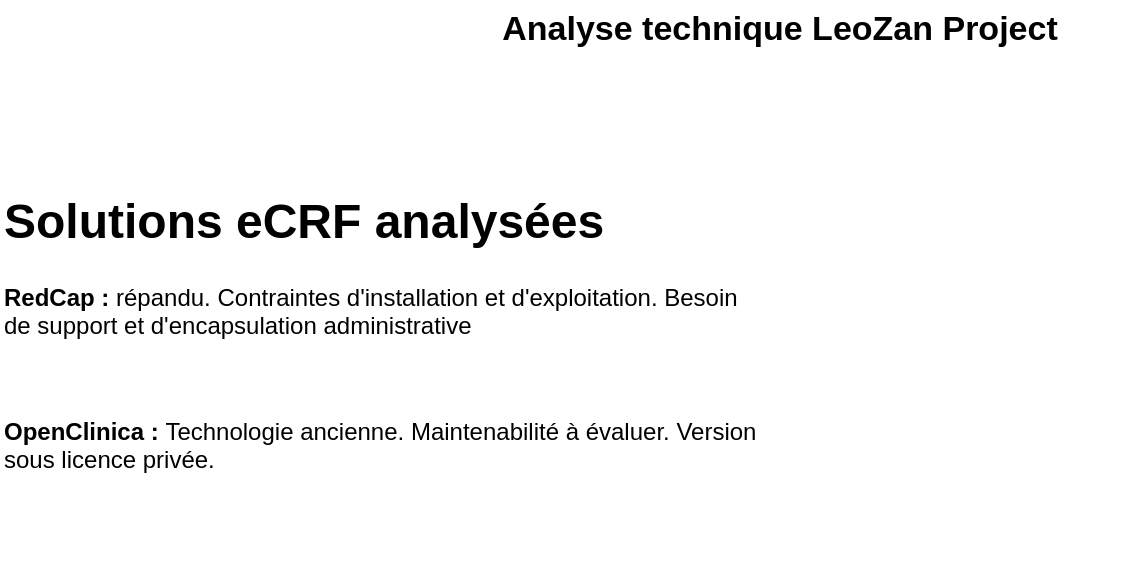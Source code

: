 <mxfile version="27.0.9" pages="4">
  <diagram name="Analyse" id="Am9qpI-oXll2Q0xjM_AP">
    <mxGraphModel dx="1108" dy="722" grid="1" gridSize="10" guides="1" tooltips="1" connect="1" arrows="1" fold="1" page="1" pageScale="1" pageWidth="1169" pageHeight="827" math="0" shadow="0">
      <root>
        <mxCell id="0" />
        <mxCell id="1" parent="0" />
        <mxCell id="zZ_Kt5lL75JRNZ_FaKLi-1" value="Analyse technique LeoZan Project" style="text;html=1;align=center;verticalAlign=middle;whiteSpace=wrap;rounded=0;fontStyle=1;fontSize=17;" vertex="1" parent="1">
          <mxGeometry x="260" y="30" width="340" height="30" as="geometry" />
        </mxCell>
        <mxCell id="ICg226S9aOwBq3nq47B0-1" value="&lt;h1 style=&quot;margin-top: 0px;&quot;&gt;Solutions eCRF analysées&lt;/h1&gt;&lt;p&gt;&lt;b&gt;RedCap : &lt;/b&gt;répandu. Contraintes d&#39;installation et d&#39;exploitation. Besoin de support et d&#39;encapsulation administrative&lt;/p&gt;&lt;p&gt;&lt;br&gt;&lt;/p&gt;&lt;p&gt;&lt;b&gt;OpenClinica : &lt;/b&gt;Technologie ancienne. Maintenabilité à évaluer. Version sous licence privée.&lt;/p&gt;" style="text;html=1;whiteSpace=wrap;overflow=hidden;rounded=0;" vertex="1" parent="1">
          <mxGeometry x="40" y="120" width="380" height="190" as="geometry" />
        </mxCell>
      </root>
    </mxGraphModel>
  </diagram>
  <diagram id="ZmvPp64BpvnXe0AQnj4W" name="Architecture technique">
    <mxGraphModel dx="1108" dy="722" grid="1" gridSize="10" guides="1" tooltips="1" connect="1" arrows="1" fold="1" page="1" pageScale="1" pageWidth="1169" pageHeight="827" math="0" shadow="0">
      <root>
        <mxCell id="0" />
        <mxCell id="1" parent="0" />
        <mxCell id="HiYMy-C9IRaBCVT_9r5U-2" value="Ubuntu Server" style="rounded=1;whiteSpace=wrap;html=1;verticalAlign=top;fontSize=14;fontStyle=1" vertex="1" parent="1">
          <mxGeometry x="100" y="120" width="740" height="240" as="geometry" />
        </mxCell>
        <mxCell id="4q8tbF9PHJA7iAzdVTUW-8" value="Tomcat Server" style="rounded=1;whiteSpace=wrap;html=1;verticalAlign=top;fontSize=14;fontStyle=1;fillColor=#fff2cc;strokeColor=#d6b656;" vertex="1" parent="1">
          <mxGeometry x="120" y="150" width="430" height="190" as="geometry" />
        </mxCell>
        <mxCell id="9ZYzbSqjlg4ECAPjDiOu-1" value="Architecture technique LeoZan Project" style="text;html=1;align=center;verticalAlign=middle;whiteSpace=wrap;rounded=0;fontStyle=1;fontSize=17;" vertex="1" parent="1">
          <mxGeometry x="260" y="30" width="340" height="30" as="geometry" />
        </mxCell>
        <mxCell id="4q8tbF9PHJA7iAzdVTUW-3" style="edgeStyle=orthogonalEdgeStyle;rounded=0;orthogonalLoop=1;jettySize=auto;html=1;" edge="1" parent="1" source="4q8tbF9PHJA7iAzdVTUW-1" target="4q8tbF9PHJA7iAzdVTUW-2">
          <mxGeometry relative="1" as="geometry" />
        </mxCell>
        <mxCell id="4q8tbF9PHJA7iAzdVTUW-4" value="REST/JSON" style="edgeLabel;html=1;align=center;verticalAlign=middle;resizable=0;points=[];" vertex="1" connectable="0" parent="4q8tbF9PHJA7iAzdVTUW-3">
          <mxGeometry x="-0.317" y="1" relative="1" as="geometry">
            <mxPoint as="offset" />
          </mxGeometry>
        </mxCell>
        <mxCell id="4q8tbF9PHJA7iAzdVTUW-1" value="Front-End&lt;div&gt;[React JS]&lt;/div&gt;" style="rounded=1;whiteSpace=wrap;html=1;fillColor=#dae8fc;strokeColor=#6c8ebf;fontStyle=1;fontSize=15;" vertex="1" parent="1">
          <mxGeometry x="130" y="220" width="120" height="60" as="geometry" />
        </mxCell>
        <mxCell id="4q8tbF9PHJA7iAzdVTUW-2" value="Back-End&lt;br&gt;[Spring Boot]" style="rounded=1;whiteSpace=wrap;html=1;fillColor=#e1d5e7;strokeColor=#9673a6;verticalAlign=top;fontStyle=1;fontSize=15;opacity=60;" vertex="1" parent="1">
          <mxGeometry x="360" y="220" width="180" height="60" as="geometry" />
        </mxCell>
        <mxCell id="4q8tbF9PHJA7iAzdVTUW-5" value="DB PostgreSQL" style="shape=cylinder3;whiteSpace=wrap;html=1;boundedLbl=1;backgroundOutline=1;size=15;fillColor=#f8cecc;strokeColor=#b85450;fontStyle=1;fontSize=15;" vertex="1" parent="1">
          <mxGeometry x="630" y="210" width="140" height="80" as="geometry" />
        </mxCell>
        <mxCell id="4q8tbF9PHJA7iAzdVTUW-6" style="edgeStyle=orthogonalEdgeStyle;rounded=0;orthogonalLoop=1;jettySize=auto;html=1;entryX=0;entryY=0.5;entryDx=0;entryDy=0;entryPerimeter=0;" edge="1" parent="1" source="4q8tbF9PHJA7iAzdVTUW-2" target="4q8tbF9PHJA7iAzdVTUW-5">
          <mxGeometry relative="1" as="geometry" />
        </mxCell>
        <mxCell id="4q8tbF9PHJA7iAzdVTUW-7" value="SQL" style="edgeLabel;html=1;align=center;verticalAlign=middle;resizable=0;points=[];" vertex="1" connectable="0" parent="4q8tbF9PHJA7iAzdVTUW-6">
          <mxGeometry x="-0.233" y="-1" relative="1" as="geometry">
            <mxPoint as="offset" />
          </mxGeometry>
        </mxCell>
        <mxCell id="HiYMy-C9IRaBCVT_9r5U-3" value="&lt;h1 style=&quot;margin-top: 0px;&quot;&gt;Technologies&lt;/h1&gt;&lt;p&gt;Front-End : ReactJS . Framework JS le plus répandu, robuste et évolutif&lt;br&gt;Back-End : Java + SpringBoot. Framework standard de l&#39;écosystème Java. Robuste et pérenne.&lt;/p&gt;&lt;p&gt;Base de données : PostgreSQL, open source et pérenne.&lt;/p&gt;" style="text;html=1;whiteSpace=wrap;overflow=hidden;rounded=0;fontSize=15;" vertex="1" parent="1">
          <mxGeometry x="170" y="440" width="880" height="300" as="geometry" />
        </mxCell>
      </root>
    </mxGraphModel>
  </diagram>
  <diagram id="8xGH_tHqdR177DT1t5sk" name="Modèle de données">
    <mxGraphModel dx="966" dy="748" grid="1" gridSize="10" guides="1" tooltips="1" connect="1" arrows="1" fold="1" page="1" pageScale="1" pageWidth="1169" pageHeight="827" math="0" shadow="0">
      <root>
        <mxCell id="0" />
        <mxCell id="1" parent="0" />
        <mxCell id="PCpBJ8rn8Khq6dN7b7X3-1" value="Modèle de données LeoZan Project" style="text;html=1;align=center;verticalAlign=middle;whiteSpace=wrap;rounded=0;fontStyle=1;fontSize=17;" parent="1" vertex="1">
          <mxGeometry x="260" y="30" width="340" height="30" as="geometry" />
        </mxCell>
        <mxCell id="PCpBJ8rn8Khq6dN7b7X3-24" style="edgeStyle=orthogonalEdgeStyle;rounded=0;orthogonalLoop=1;jettySize=auto;html=1;entryX=0;entryY=0.5;entryDx=0;entryDy=0;" parent="1" source="PCpBJ8rn8Khq6dN7b7X3-2" target="PCpBJ8rn8Khq6dN7b7X3-25" edge="1">
          <mxGeometry relative="1" as="geometry">
            <mxPoint x="580" y="370" as="targetPoint" />
          </mxGeometry>
        </mxCell>
        <mxCell id="PCpBJ8rn8Khq6dN7b7X3-2" value="Patient" style="swimlane;html=1;fontStyle=1;align=center;verticalAlign=top;childLayout=stackLayout;horizontal=1;startSize=26;horizontalStack=0;resizeParent=1;resizeLast=0;collapsible=1;marginBottom=0;swimlaneFillColor=#ffffff;rounded=1;shadow=0;comic=0;labelBackgroundColor=none;strokeWidth=1;fillColor=#dae8fc;fontFamily=Verdana;fontSize=12;strokeColor=#6c8ebf;" parent="1" vertex="1">
          <mxGeometry x="360" y="420" width="160" height="234" as="geometry" />
        </mxCell>
        <mxCell id="PCpBJ8rn8Khq6dN7b7X3-3" value="+ mrn:&amp;nbsp;" style="text;html=1;strokeColor=none;fillColor=none;align=left;verticalAlign=top;spacingLeft=4;spacingRight=4;whiteSpace=wrap;overflow=hidden;rotatable=0;points=[[0,0.5],[1,0.5]];portConstraint=eastwest;" parent="PCpBJ8rn8Khq6dN7b7X3-2" vertex="1">
          <mxGeometry y="26" width="160" height="26" as="geometry" />
        </mxCell>
        <mxCell id="PCpBJ8rn8Khq6dN7b7X3-4" value="+ name: varchar(200)" style="text;html=1;strokeColor=none;fillColor=none;align=left;verticalAlign=top;spacingLeft=4;spacingRight=4;whiteSpace=wrap;overflow=hidden;rotatable=0;points=[[0,0.5],[1,0.5]];portConstraint=eastwest;" parent="PCpBJ8rn8Khq6dN7b7X3-2" vertex="1">
          <mxGeometry y="52" width="160" height="26" as="geometry" />
        </mxCell>
        <mxCell id="PCpBJ8rn8Khq6dN7b7X3-5" value="+ first_name: varchar(200)" style="text;html=1;strokeColor=none;fillColor=none;align=left;verticalAlign=top;spacingLeft=4;spacingRight=4;whiteSpace=wrap;overflow=hidden;rotatable=0;points=[[0,0.5],[1,0.5]];portConstraint=eastwest;" parent="PCpBJ8rn8Khq6dN7b7X3-2" vertex="1">
          <mxGeometry y="78" width="160" height="26" as="geometry" />
        </mxCell>
        <mxCell id="PCpBJ8rn8Khq6dN7b7X3-6" value="+ birthdate : date" style="text;html=1;strokeColor=none;fillColor=none;align=left;verticalAlign=top;spacingLeft=4;spacingRight=4;whiteSpace=wrap;overflow=hidden;rotatable=0;points=[[0,0.5],[1,0.5]];portConstraint=eastwest;" parent="PCpBJ8rn8Khq6dN7b7X3-2" vertex="1">
          <mxGeometry y="104" width="160" height="26" as="geometry" />
        </mxCell>
        <mxCell id="PCpBJ8rn8Khq6dN7b7X3-7" value="+ creation_date: date" style="text;html=1;strokeColor=none;fillColor=none;align=left;verticalAlign=top;spacingLeft=4;spacingRight=4;whiteSpace=wrap;overflow=hidden;rotatable=0;points=[[0,0.5],[1,0.5]];portConstraint=eastwest;" parent="PCpBJ8rn8Khq6dN7b7X3-2" vertex="1">
          <mxGeometry y="130" width="160" height="26" as="geometry" />
        </mxCell>
        <mxCell id="PCpBJ8rn8Khq6dN7b7X3-8" value="+ ssn: varchar&amp;nbsp;" style="text;html=1;strokeColor=none;fillColor=none;align=left;verticalAlign=top;spacingLeft=4;spacingRight=4;whiteSpace=wrap;overflow=hidden;rotatable=0;points=[[0,0.5],[1,0.5]];portConstraint=eastwest;" parent="PCpBJ8rn8Khq6dN7b7X3-2" vertex="1">
          <mxGeometry y="156" width="160" height="26" as="geometry" />
        </mxCell>
        <mxCell id="PCpBJ8rn8Khq6dN7b7X3-9" value="+ uuid: varchar" style="text;html=1;strokeColor=none;fillColor=none;align=left;verticalAlign=top;spacingLeft=4;spacingRight=4;whiteSpace=wrap;overflow=hidden;rotatable=0;points=[[0,0.5],[1,0.5]];portConstraint=eastwest;" parent="PCpBJ8rn8Khq6dN7b7X3-2" vertex="1">
          <mxGeometry y="182" width="160" height="26" as="geometry" />
        </mxCell>
        <mxCell id="PCpBJ8rn8Khq6dN7b7X3-22" style="edgeStyle=orthogonalEdgeStyle;rounded=0;orthogonalLoop=1;jettySize=auto;html=1;entryX=0;entryY=0.5;entryDx=0;entryDy=0;" parent="1" source="PCpBJ8rn8Khq6dN7b7X3-10" target="PCpBJ8rn8Khq6dN7b7X3-18" edge="1">
          <mxGeometry relative="1" as="geometry" />
        </mxCell>
        <mxCell id="PCpBJ8rn8Khq6dN7b7X3-23" value="0-n" style="edgeLabel;html=1;align=center;verticalAlign=middle;resizable=0;points=[];" parent="PCpBJ8rn8Khq6dN7b7X3-22" vertex="1" connectable="0">
          <mxGeometry x="-0.708" y="2" relative="1" as="geometry">
            <mxPoint as="offset" />
          </mxGeometry>
        </mxCell>
        <mxCell id="PCpBJ8rn8Khq6dN7b7X3-10" value="Project" style="swimlane;html=1;fontStyle=1;align=center;verticalAlign=top;childLayout=stackLayout;horizontal=1;startSize=26;horizontalStack=0;resizeParent=1;resizeLast=0;collapsible=1;marginBottom=0;swimlaneFillColor=#ffffff;rounded=1;shadow=0;comic=0;labelBackgroundColor=none;strokeWidth=1;fillColor=#e1d5e7;fontFamily=Verdana;fontSize=12;strokeColor=#9673a6;" parent="1" vertex="1">
          <mxGeometry x="370" y="120" width="160" height="234" as="geometry" />
        </mxCell>
        <mxCell id="PCpBJ8rn8Khq6dN7b7X3-12" value="+ name: varchar(200)" style="text;html=1;strokeColor=none;fillColor=none;align=left;verticalAlign=top;spacingLeft=4;spacingRight=4;whiteSpace=wrap;overflow=hidden;rotatable=0;points=[[0,0.5],[1,0.5]];portConstraint=eastwest;" parent="PCpBJ8rn8Khq6dN7b7X3-10" vertex="1">
          <mxGeometry y="26" width="160" height="26" as="geometry" />
        </mxCell>
        <mxCell id="PCpBJ8rn8Khq6dN7b7X3-13" value="+ description: text" style="text;html=1;strokeColor=none;fillColor=none;align=left;verticalAlign=top;spacingLeft=4;spacingRight=4;whiteSpace=wrap;overflow=hidden;rotatable=0;points=[[0,0.5],[1,0.5]];portConstraint=eastwest;" parent="PCpBJ8rn8Khq6dN7b7X3-10" vertex="1">
          <mxGeometry y="52" width="160" height="26" as="geometry" />
        </mxCell>
        <mxCell id="PCpBJ8rn8Khq6dN7b7X3-15" value="+ creation_date: date" style="text;html=1;strokeColor=none;fillColor=none;align=left;verticalAlign=top;spacingLeft=4;spacingRight=4;whiteSpace=wrap;overflow=hidden;rotatable=0;points=[[0,0.5],[1,0.5]];portConstraint=eastwest;" parent="PCpBJ8rn8Khq6dN7b7X3-10" vertex="1">
          <mxGeometry y="78" width="160" height="26" as="geometry" />
        </mxCell>
        <mxCell id="PCpBJ8rn8Khq6dN7b7X3-33" style="edgeStyle=orthogonalEdgeStyle;rounded=0;orthogonalLoop=1;jettySize=auto;html=1;entryX=0;entryY=0.5;entryDx=0;entryDy=0;" parent="1" source="PCpBJ8rn8Khq6dN7b7X3-18" target="PCpBJ8rn8Khq6dN7b7X3-29" edge="1">
          <mxGeometry relative="1" as="geometry" />
        </mxCell>
        <mxCell id="PCpBJ8rn8Khq6dN7b7X3-34" value="0-n" style="edgeLabel;html=1;align=center;verticalAlign=middle;resizable=0;points=[];" parent="PCpBJ8rn8Khq6dN7b7X3-33" vertex="1" connectable="0">
          <mxGeometry x="-0.52" relative="1" as="geometry">
            <mxPoint as="offset" />
          </mxGeometry>
        </mxCell>
        <mxCell id="PCpBJ8rn8Khq6dN7b7X3-43" style="edgeStyle=orthogonalEdgeStyle;rounded=0;orthogonalLoop=1;jettySize=auto;html=1;entryX=0.5;entryY=0;entryDx=0;entryDy=0;" parent="1" source="PCpBJ8rn8Khq6dN7b7X3-18" target="PCpBJ8rn8Khq6dN7b7X3-25" edge="1">
          <mxGeometry relative="1" as="geometry" />
        </mxCell>
        <mxCell id="PCpBJ8rn8Khq6dN7b7X3-44" value="0-n" style="edgeLabel;html=1;align=center;verticalAlign=middle;resizable=0;points=[];" parent="PCpBJ8rn8Khq6dN7b7X3-43" vertex="1" connectable="0">
          <mxGeometry x="-0.455" y="2" relative="1" as="geometry">
            <mxPoint as="offset" />
          </mxGeometry>
        </mxCell>
        <mxCell id="PCpBJ8rn8Khq6dN7b7X3-18" value="Survey" style="swimlane;html=1;fontStyle=1;align=center;verticalAlign=top;childLayout=stackLayout;horizontal=1;startSize=26;horizontalStack=0;resizeParent=1;resizeLast=0;collapsible=1;marginBottom=0;swimlaneFillColor=#ffffff;rounded=1;shadow=0;comic=0;labelBackgroundColor=none;strokeWidth=1;fillColor=#ffe6cc;fontFamily=Verdana;fontSize=12;strokeColor=#d79b00;" parent="1" vertex="1">
          <mxGeometry x="660" y="120" width="160" height="234" as="geometry" />
        </mxCell>
        <mxCell id="PCpBJ8rn8Khq6dN7b7X3-19" value="+ name: varchar(200)" style="text;html=1;strokeColor=none;fillColor=none;align=left;verticalAlign=top;spacingLeft=4;spacingRight=4;whiteSpace=wrap;overflow=hidden;rotatable=0;points=[[0,0.5],[1,0.5]];portConstraint=eastwest;" parent="PCpBJ8rn8Khq6dN7b7X3-18" vertex="1">
          <mxGeometry y="26" width="160" height="26" as="geometry" />
        </mxCell>
        <mxCell id="PCpBJ8rn8Khq6dN7b7X3-20" value="+ description: text" style="text;html=1;strokeColor=none;fillColor=none;align=left;verticalAlign=top;spacingLeft=4;spacingRight=4;whiteSpace=wrap;overflow=hidden;rotatable=0;points=[[0,0.5],[1,0.5]];portConstraint=eastwest;" parent="PCpBJ8rn8Khq6dN7b7X3-18" vertex="1">
          <mxGeometry y="52" width="160" height="26" as="geometry" />
        </mxCell>
        <mxCell id="PCpBJ8rn8Khq6dN7b7X3-21" value="+ creation_date: date" style="text;html=1;strokeColor=none;fillColor=none;align=left;verticalAlign=top;spacingLeft=4;spacingRight=4;whiteSpace=wrap;overflow=hidden;rotatable=0;points=[[0,0.5],[1,0.5]];portConstraint=eastwest;" parent="PCpBJ8rn8Khq6dN7b7X3-18" vertex="1">
          <mxGeometry y="78" width="160" height="26" as="geometry" />
        </mxCell>
        <mxCell id="PCpBJ8rn8Khq6dN7b7X3-54" value="+ project_id : int" style="text;html=1;strokeColor=none;fillColor=none;align=left;verticalAlign=top;spacingLeft=4;spacingRight=4;whiteSpace=wrap;overflow=hidden;rotatable=0;points=[[0,0.5],[1,0.5]];portConstraint=eastwest;" parent="PCpBJ8rn8Khq6dN7b7X3-18" vertex="1">
          <mxGeometry y="104" width="160" height="26" as="geometry" />
        </mxCell>
        <mxCell id="PCpBJ8rn8Khq6dN7b7X3-59" style="edgeStyle=orthogonalEdgeStyle;rounded=0;orthogonalLoop=1;jettySize=auto;html=1;entryX=0;entryY=0.5;entryDx=0;entryDy=0;" parent="1" source="PCpBJ8rn8Khq6dN7b7X3-25" target="PCpBJ8rn8Khq6dN7b7X3-55" edge="1">
          <mxGeometry relative="1" as="geometry" />
        </mxCell>
        <mxCell id="PCpBJ8rn8Khq6dN7b7X3-60" value="0-n" style="edgeLabel;html=1;align=center;verticalAlign=middle;resizable=0;points=[];" parent="PCpBJ8rn8Khq6dN7b7X3-59" vertex="1" connectable="0">
          <mxGeometry x="-0.42" y="-2" relative="1" as="geometry">
            <mxPoint as="offset" />
          </mxGeometry>
        </mxCell>
        <mxCell id="PCpBJ8rn8Khq6dN7b7X3-25" value="SurveyAnswer" style="swimlane;html=1;fontStyle=1;align=center;verticalAlign=top;childLayout=stackLayout;horizontal=1;startSize=26;horizontalStack=0;resizeParent=1;resizeLast=0;collapsible=1;marginBottom=0;swimlaneFillColor=#ffffff;rounded=1;shadow=0;comic=0;labelBackgroundColor=none;strokeWidth=1;fillColor=#ffe6cc;fontFamily=Verdana;fontSize=12;strokeColor=#d79b00;" parent="1" vertex="1">
          <mxGeometry x="660" y="420" width="160" height="234" as="geometry" />
        </mxCell>
        <mxCell id="PCpBJ8rn8Khq6dN7b7X3-26" value="+ name: varchar(200)" style="text;html=1;strokeColor=none;fillColor=none;align=left;verticalAlign=top;spacingLeft=4;spacingRight=4;whiteSpace=wrap;overflow=hidden;rotatable=0;points=[[0,0.5],[1,0.5]];portConstraint=eastwest;" parent="PCpBJ8rn8Khq6dN7b7X3-25" vertex="1">
          <mxGeometry y="26" width="160" height="26" as="geometry" />
        </mxCell>
        <mxCell id="PCpBJ8rn8Khq6dN7b7X3-27" value="+ description: text" style="text;html=1;strokeColor=none;fillColor=none;align=left;verticalAlign=top;spacingLeft=4;spacingRight=4;whiteSpace=wrap;overflow=hidden;rotatable=0;points=[[0,0.5],[1,0.5]];portConstraint=eastwest;" parent="PCpBJ8rn8Khq6dN7b7X3-25" vertex="1">
          <mxGeometry y="52" width="160" height="26" as="geometry" />
        </mxCell>
        <mxCell id="PCpBJ8rn8Khq6dN7b7X3-28" value="+ creation_date: date" style="text;html=1;strokeColor=none;fillColor=none;align=left;verticalAlign=top;spacingLeft=4;spacingRight=4;whiteSpace=wrap;overflow=hidden;rotatable=0;points=[[0,0.5],[1,0.5]];portConstraint=eastwest;" parent="PCpBJ8rn8Khq6dN7b7X3-25" vertex="1">
          <mxGeometry y="78" width="160" height="26" as="geometry" />
        </mxCell>
        <mxCell id="PCpBJ8rn8Khq6dN7b7X3-29" value="SurveyObject" style="swimlane;html=1;fontStyle=1;align=center;verticalAlign=top;childLayout=stackLayout;horizontal=1;startSize=26;horizontalStack=0;resizeParent=1;resizeLast=0;collapsible=1;marginBottom=0;swimlaneFillColor=#ffffff;rounded=1;shadow=0;comic=0;labelBackgroundColor=none;strokeWidth=1;fillColor=#ffe6cc;fontFamily=Verdana;fontSize=12;strokeColor=#d79b00;" parent="1" vertex="1">
          <mxGeometry x="920" y="120" width="160" height="234" as="geometry" />
        </mxCell>
        <mxCell id="PCpBJ8rn8Khq6dN7b7X3-30" value="+ name: varchar(200)" style="text;html=1;strokeColor=none;fillColor=none;align=left;verticalAlign=top;spacingLeft=4;spacingRight=4;whiteSpace=wrap;overflow=hidden;rotatable=0;points=[[0,0.5],[1,0.5]];portConstraint=eastwest;" parent="PCpBJ8rn8Khq6dN7b7X3-29" vertex="1">
          <mxGeometry y="26" width="160" height="26" as="geometry" />
        </mxCell>
        <mxCell id="PCpBJ8rn8Khq6dN7b7X3-31" value="+ description: text" style="text;html=1;strokeColor=none;fillColor=none;align=left;verticalAlign=top;spacingLeft=4;spacingRight=4;whiteSpace=wrap;overflow=hidden;rotatable=0;points=[[0,0.5],[1,0.5]];portConstraint=eastwest;" parent="PCpBJ8rn8Khq6dN7b7X3-29" vertex="1">
          <mxGeometry y="52" width="160" height="26" as="geometry" />
        </mxCell>
        <mxCell id="PCpBJ8rn8Khq6dN7b7X3-32" value="+ creation_date: date" style="text;html=1;strokeColor=none;fillColor=none;align=left;verticalAlign=top;spacingLeft=4;spacingRight=4;whiteSpace=wrap;overflow=hidden;rotatable=0;points=[[0,0.5],[1,0.5]];portConstraint=eastwest;" parent="PCpBJ8rn8Khq6dN7b7X3-29" vertex="1">
          <mxGeometry y="78" width="160" height="26" as="geometry" />
        </mxCell>
        <mxCell id="PCpBJ8rn8Khq6dN7b7X3-53" value="+ survey_id: int" style="text;html=1;strokeColor=none;fillColor=none;align=left;verticalAlign=top;spacingLeft=4;spacingRight=4;whiteSpace=wrap;overflow=hidden;rotatable=0;points=[[0,0.5],[1,0.5]];portConstraint=eastwest;" parent="PCpBJ8rn8Khq6dN7b7X3-29" vertex="1">
          <mxGeometry y="104" width="160" height="26" as="geometry" />
        </mxCell>
        <mxCell id="PCpBJ8rn8Khq6dN7b7X3-35" value="User" style="swimlane;html=1;fontStyle=1;align=center;verticalAlign=top;childLayout=stackLayout;horizontal=1;startSize=26;horizontalStack=0;resizeParent=1;resizeLast=0;collapsible=1;marginBottom=0;swimlaneFillColor=#ffffff;rounded=1;shadow=0;comic=0;labelBackgroundColor=none;strokeWidth=1;fillColor=#f5f5f5;fontFamily=Verdana;fontSize=12;fontColor=#333333;strokeColor=#666666;" parent="1" vertex="1">
          <mxGeometry x="160" y="120" width="160" height="234" as="geometry" />
        </mxCell>
        <mxCell id="PCpBJ8rn8Khq6dN7b7X3-36" value="+ username: varchar(20)&amp;nbsp;" style="text;html=1;strokeColor=none;fillColor=none;align=left;verticalAlign=top;spacingLeft=4;spacingRight=4;whiteSpace=wrap;overflow=hidden;rotatable=0;points=[[0,0.5],[1,0.5]];portConstraint=eastwest;" parent="PCpBJ8rn8Khq6dN7b7X3-35" vertex="1">
          <mxGeometry y="26" width="160" height="26" as="geometry" />
        </mxCell>
        <mxCell id="PCpBJ8rn8Khq6dN7b7X3-37" value="+ name: varchar(200)" style="text;html=1;strokeColor=none;fillColor=none;align=left;verticalAlign=top;spacingLeft=4;spacingRight=4;whiteSpace=wrap;overflow=hidden;rotatable=0;points=[[0,0.5],[1,0.5]];portConstraint=eastwest;" parent="PCpBJ8rn8Khq6dN7b7X3-35" vertex="1">
          <mxGeometry y="52" width="160" height="26" as="geometry" />
        </mxCell>
        <mxCell id="PCpBJ8rn8Khq6dN7b7X3-38" value="+ first_name: varchar(200)" style="text;html=1;strokeColor=none;fillColor=none;align=left;verticalAlign=top;spacingLeft=4;spacingRight=4;whiteSpace=wrap;overflow=hidden;rotatable=0;points=[[0,0.5],[1,0.5]];portConstraint=eastwest;" parent="PCpBJ8rn8Khq6dN7b7X3-35" vertex="1">
          <mxGeometry y="78" width="160" height="26" as="geometry" />
        </mxCell>
        <mxCell id="PCpBJ8rn8Khq6dN7b7X3-40" value="+ creation_date: date" style="text;html=1;strokeColor=none;fillColor=none;align=left;verticalAlign=top;spacingLeft=4;spacingRight=4;whiteSpace=wrap;overflow=hidden;rotatable=0;points=[[0,0.5],[1,0.5]];portConstraint=eastwest;" parent="PCpBJ8rn8Khq6dN7b7X3-35" vertex="1">
          <mxGeometry y="104" width="160" height="26" as="geometry" />
        </mxCell>
        <mxCell id="PCpBJ8rn8Khq6dN7b7X3-41" value="+ password: varchar&amp;nbsp;" style="text;html=1;strokeColor=none;fillColor=none;align=left;verticalAlign=top;spacingLeft=4;spacingRight=4;whiteSpace=wrap;overflow=hidden;rotatable=0;points=[[0,0.5],[1,0.5]];portConstraint=eastwest;" parent="PCpBJ8rn8Khq6dN7b7X3-35" vertex="1">
          <mxGeometry y="130" width="160" height="26" as="geometry" />
        </mxCell>
        <mxCell id="PCpBJ8rn8Khq6dN7b7X3-42" value="+ email: varchar" style="text;html=1;strokeColor=none;fillColor=none;align=left;verticalAlign=top;spacingLeft=4;spacingRight=4;whiteSpace=wrap;overflow=hidden;rotatable=0;points=[[0,0.5],[1,0.5]];portConstraint=eastwest;" parent="PCpBJ8rn8Khq6dN7b7X3-35" vertex="1">
          <mxGeometry y="156" width="160" height="26" as="geometry" />
        </mxCell>
        <mxCell id="PCpBJ8rn8Khq6dN7b7X3-55" value="Answer" style="swimlane;html=1;fontStyle=1;align=center;verticalAlign=top;childLayout=stackLayout;horizontal=1;startSize=26;horizontalStack=0;resizeParent=1;resizeLast=0;collapsible=1;marginBottom=0;swimlaneFillColor=#ffffff;rounded=1;shadow=0;comic=0;labelBackgroundColor=none;strokeWidth=1;fillColor=#ffe6cc;fontFamily=Verdana;fontSize=12;strokeColor=#d79b00;" parent="1" vertex="1">
          <mxGeometry x="920" y="420" width="160" height="234" as="geometry" />
        </mxCell>
        <mxCell id="PCpBJ8rn8Khq6dN7b7X3-56" value="+ id : int" style="text;html=1;align=left;verticalAlign=top;spacingLeft=4;spacingRight=4;whiteSpace=wrap;overflow=hidden;rotatable=0;points=[[0,0.5],[1,0.5]];portConstraint=eastwest;" parent="PCpBJ8rn8Khq6dN7b7X3-55" vertex="1">
          <mxGeometry y="26" width="160" height="26" as="geometry" />
        </mxCell>
        <mxCell id="PCpBJ8rn8Khq6dN7b7X3-57" value="+ survey_object_id: int" style="text;html=1;strokeColor=none;fillColor=none;align=left;verticalAlign=top;spacingLeft=4;spacingRight=4;whiteSpace=wrap;overflow=hidden;rotatable=0;points=[[0,0.5],[1,0.5]];portConstraint=eastwest;" parent="PCpBJ8rn8Khq6dN7b7X3-55" vertex="1">
          <mxGeometry y="52" width="160" height="26" as="geometry" />
        </mxCell>
        <mxCell id="PCpBJ8rn8Khq6dN7b7X3-61" value="+ survey_answer_id: int" style="text;html=1;strokeColor=none;fillColor=none;align=left;verticalAlign=top;spacingLeft=4;spacingRight=4;whiteSpace=wrap;overflow=hidden;rotatable=0;points=[[0,0.5],[1,0.5]];portConstraint=eastwest;" parent="PCpBJ8rn8Khq6dN7b7X3-55" vertex="1">
          <mxGeometry y="78" width="160" height="26" as="geometry" />
        </mxCell>
        <mxCell id="PCpBJ8rn8Khq6dN7b7X3-58" value="+ value: text" style="text;html=1;strokeColor=none;fillColor=none;align=left;verticalAlign=top;spacingLeft=4;spacingRight=4;whiteSpace=wrap;overflow=hidden;rotatable=0;points=[[0,0.5],[1,0.5]];portConstraint=eastwest;" parent="PCpBJ8rn8Khq6dN7b7X3-55" vertex="1">
          <mxGeometry y="104" width="160" height="26" as="geometry" />
        </mxCell>
        <mxCell id="PCpBJ8rn8Khq6dN7b7X3-62" value="DB version 1.0" style="text;html=1;align=center;verticalAlign=middle;whiteSpace=wrap;rounded=0;" parent="1" vertex="1">
          <mxGeometry x="460" y="50" width="140" height="30" as="geometry" />
        </mxCell>
      </root>
    </mxGraphModel>
  </diagram>
  <diagram id="2pTshhgBe9Z9kE0ajkMq" name="Architecture composants UI">
    <mxGraphModel dx="1789" dy="1917" grid="1" gridSize="10" guides="1" tooltips="1" connect="1" arrows="1" fold="1" page="1" pageScale="1" pageWidth="827" pageHeight="1169" math="0" shadow="0">
      <root>
        <mxCell id="0" />
        <mxCell id="1" parent="0" />
        <mxCell id="FowsOTv4-5ET6jnf6KNh-45" value="" style="rounded=1;whiteSpace=wrap;html=1;fillColor=#f5f5f5;strokeColor=#666666;fontColor=#333333;" parent="1" vertex="1">
          <mxGeometry x="45" y="-150" width="910" height="170" as="geometry" />
        </mxCell>
        <mxCell id="FowsOTv4-5ET6jnf6KNh-36" value="" style="rounded=1;whiteSpace=wrap;html=1;fillColor=#f5f5f5;strokeColor=#666666;fontColor=#333333;" parent="1" vertex="1">
          <mxGeometry x="40" y="210" width="920" height="320" as="geometry" />
        </mxCell>
        <mxCell id="FowsOTv4-5ET6jnf6KNh-34" value="" style="rounded=1;whiteSpace=wrap;html=1;fillColor=#f5f5f5;strokeColor=#666666;fontColor=#333333;" parent="1" vertex="1">
          <mxGeometry x="40" y="30" width="910" height="170" as="geometry" />
        </mxCell>
        <mxCell id="FowsOTv4-5ET6jnf6KNh-2" value="SurveyComponentFillable" style="swimlane;fontStyle=1;align=center;verticalAlign=middle;childLayout=stackLayout;horizontal=1;startSize=29;horizontalStack=0;resizeParent=1;resizeParentMax=0;resizeLast=0;collapsible=0;marginBottom=0;html=1;whiteSpace=wrap;" parent="1" vertex="1">
          <mxGeometry x="710" y="250" width="210" height="79" as="geometry" />
        </mxCell>
        <mxCell id="FowsOTv4-5ET6jnf6KNh-3" value="&amp;lt;&amp;lt;stereotype1&amp;gt;&amp;gt;" style="text;html=1;strokeColor=none;fillColor=none;align=center;verticalAlign=middle;spacingLeft=4;spacingRight=4;overflow=hidden;rotatable=0;points=[[0,0.5],[1,0.5]];portConstraint=eastwest;whiteSpace=wrap;" parent="FowsOTv4-5ET6jnf6KNh-2" vertex="1">
          <mxGeometry y="29" width="210" height="25" as="geometry" />
        </mxCell>
        <mxCell id="FowsOTv4-5ET6jnf6KNh-4" value="stereotype property 1" style="text;html=1;strokeColor=none;fillColor=none;align=left;verticalAlign=middle;spacingLeft=4;spacingRight=4;overflow=hidden;rotatable=0;points=[[0,0.5],[1,0.5]];portConstraint=eastwest;whiteSpace=wrap;" parent="FowsOTv4-5ET6jnf6KNh-2" vertex="1">
          <mxGeometry y="54" width="210" height="25" as="geometry" />
        </mxCell>
        <mxCell id="FowsOTv4-5ET6jnf6KNh-18" style="edgeStyle=orthogonalEdgeStyle;rounded=0;orthogonalLoop=1;jettySize=auto;html=1;entryX=1;entryY=0.25;entryDx=0;entryDy=0;exitX=-0.014;exitY=0.165;exitDx=0;exitDy=0;exitPerimeter=0;" parent="1" source="FowsOTv4-5ET6jnf6KNh-5" target="FowsOTv4-5ET6jnf6KNh-15" edge="1">
          <mxGeometry relative="1" as="geometry">
            <Array as="points">
              <mxPoint x="348" y="260" />
            </Array>
          </mxGeometry>
        </mxCell>
        <mxCell id="FowsOTv4-5ET6jnf6KNh-5" value="SurveyFillable" style="swimlane;fontStyle=1;align=center;verticalAlign=middle;childLayout=stackLayout;horizontal=1;startSize=29;horizontalStack=0;resizeParent=1;resizeParentMax=0;resizeLast=0;collapsible=0;marginBottom=0;html=1;whiteSpace=wrap;" parent="1" vertex="1">
          <mxGeometry x="350" y="250" width="140" height="79" as="geometry" />
        </mxCell>
        <mxCell id="FowsOTv4-5ET6jnf6KNh-6" value="&amp;lt;&amp;lt;stereotype1&amp;gt;&amp;gt;" style="text;html=1;strokeColor=none;fillColor=none;align=center;verticalAlign=middle;spacingLeft=4;spacingRight=4;overflow=hidden;rotatable=0;points=[[0,0.5],[1,0.5]];portConstraint=eastwest;whiteSpace=wrap;" parent="FowsOTv4-5ET6jnf6KNh-5" vertex="1">
          <mxGeometry y="29" width="140" height="25" as="geometry" />
        </mxCell>
        <mxCell id="FowsOTv4-5ET6jnf6KNh-7" value="stereotype property 1" style="text;html=1;strokeColor=none;fillColor=none;align=left;verticalAlign=middle;spacingLeft=4;spacingRight=4;overflow=hidden;rotatable=0;points=[[0,0.5],[1,0.5]];portConstraint=eastwest;whiteSpace=wrap;" parent="FowsOTv4-5ET6jnf6KNh-5" vertex="1">
          <mxGeometry y="54" width="140" height="25" as="geometry" />
        </mxCell>
        <mxCell id="FowsOTv4-5ET6jnf6KNh-8" style="edgeStyle=orthogonalEdgeStyle;rounded=0;orthogonalLoop=1;jettySize=auto;html=1;endArrow=diamondThin;endFill=1;exitX=0.5;exitY=0;exitDx=0;exitDy=0;" parent="1" source="FowsOTv4-5ET6jnf6KNh-2" target="FowsOTv4-5ET6jnf6KNh-5" edge="1">
          <mxGeometry relative="1" as="geometry">
            <mxPoint x="442" y="310" as="targetPoint" />
            <Array as="points">
              <mxPoint x="530" y="250" />
              <mxPoint x="530" y="280" />
            </Array>
          </mxGeometry>
        </mxCell>
        <mxCell id="FowsOTv4-5ET6jnf6KNh-9" value="Compose" style="edgeLabel;html=1;align=center;verticalAlign=middle;resizable=0;points=[];" parent="FowsOTv4-5ET6jnf6KNh-8" vertex="1" connectable="0">
          <mxGeometry x="-0.183" y="-1" relative="1" as="geometry">
            <mxPoint as="offset" />
          </mxGeometry>
        </mxCell>
        <mxCell id="FowsOTv4-5ET6jnf6KNh-13" style="edgeStyle=orthogonalEdgeStyle;rounded=0;orthogonalLoop=1;jettySize=auto;html=1;endArrow=diamondThin;endFill=1;" parent="1" edge="1">
          <mxGeometry relative="1" as="geometry">
            <mxPoint x="1000" y="329.5" as="sourcePoint" />
            <mxPoint x="1000" y="169.5" as="targetPoint" />
            <Array as="points">
              <mxPoint x="1000" y="250.5" />
              <mxPoint x="1000" y="169.5" />
            </Array>
          </mxGeometry>
        </mxCell>
        <mxCell id="FowsOTv4-5ET6jnf6KNh-14" value="Composition" style="edgeLabel;html=1;align=center;verticalAlign=middle;resizable=0;points=[];" parent="FowsOTv4-5ET6jnf6KNh-13" vertex="1" connectable="0">
          <mxGeometry x="-0.183" y="-1" relative="1" as="geometry">
            <mxPoint as="offset" />
          </mxGeometry>
        </mxCell>
        <mxCell id="FowsOTv4-5ET6jnf6KNh-15" value="FillSurveyView" style="swimlane;fontStyle=1;align=center;verticalAlign=middle;childLayout=stackLayout;horizontal=1;startSize=29;horizontalStack=0;resizeParent=1;resizeParentMax=0;resizeLast=0;collapsible=0;marginBottom=0;html=1;whiteSpace=wrap;" parent="1" vertex="1">
          <mxGeometry x="80" y="240" width="140" height="79" as="geometry" />
        </mxCell>
        <mxCell id="FowsOTv4-5ET6jnf6KNh-16" value="&amp;lt;&amp;lt;stereotype1&amp;gt;&amp;gt;" style="text;html=1;strokeColor=none;fillColor=none;align=center;verticalAlign=middle;spacingLeft=4;spacingRight=4;overflow=hidden;rotatable=0;points=[[0,0.5],[1,0.5]];portConstraint=eastwest;whiteSpace=wrap;" parent="FowsOTv4-5ET6jnf6KNh-15" vertex="1">
          <mxGeometry y="29" width="140" height="25" as="geometry" />
        </mxCell>
        <mxCell id="FowsOTv4-5ET6jnf6KNh-17" value="stereotype property 1" style="text;html=1;strokeColor=none;fillColor=none;align=left;verticalAlign=middle;spacingLeft=4;spacingRight=4;overflow=hidden;rotatable=0;points=[[0,0.5],[1,0.5]];portConstraint=eastwest;whiteSpace=wrap;" parent="FowsOTv4-5ET6jnf6KNh-15" vertex="1">
          <mxGeometry y="54" width="140" height="25" as="geometry" />
        </mxCell>
        <mxCell id="FowsOTv4-5ET6jnf6KNh-19" value="EditSurveyView" style="swimlane;fontStyle=1;align=center;verticalAlign=middle;childLayout=stackLayout;horizontal=1;startSize=29;horizontalStack=0;resizeParent=1;resizeParentMax=0;resizeLast=0;collapsible=0;marginBottom=0;html=1;whiteSpace=wrap;" parent="1" vertex="1">
          <mxGeometry x="80" y="80" width="140" height="79" as="geometry" />
        </mxCell>
        <mxCell id="FowsOTv4-5ET6jnf6KNh-20" value="&amp;lt;&amp;lt;stereotype1&amp;gt;&amp;gt;" style="text;html=1;strokeColor=none;fillColor=none;align=center;verticalAlign=middle;spacingLeft=4;spacingRight=4;overflow=hidden;rotatable=0;points=[[0,0.5],[1,0.5]];portConstraint=eastwest;whiteSpace=wrap;" parent="FowsOTv4-5ET6jnf6KNh-19" vertex="1">
          <mxGeometry y="29" width="140" height="25" as="geometry" />
        </mxCell>
        <mxCell id="FowsOTv4-5ET6jnf6KNh-21" value="stereotype property 1" style="text;html=1;strokeColor=none;fillColor=none;align=left;verticalAlign=middle;spacingLeft=4;spacingRight=4;overflow=hidden;rotatable=0;points=[[0,0.5],[1,0.5]];portConstraint=eastwest;whiteSpace=wrap;" parent="FowsOTv4-5ET6jnf6KNh-19" vertex="1">
          <mxGeometry y="54" width="140" height="25" as="geometry" />
        </mxCell>
        <mxCell id="FowsOTv4-5ET6jnf6KNh-25" style="edgeStyle=orthogonalEdgeStyle;rounded=0;orthogonalLoop=1;jettySize=auto;html=1;" parent="1" source="FowsOTv4-5ET6jnf6KNh-22" target="FowsOTv4-5ET6jnf6KNh-19" edge="1">
          <mxGeometry relative="1" as="geometry">
            <Array as="points">
              <mxPoint x="290" y="120" />
              <mxPoint x="290" y="122" />
            </Array>
          </mxGeometry>
        </mxCell>
        <mxCell id="FowsOTv4-5ET6jnf6KNh-22" value="SurveyEditor" style="swimlane;fontStyle=1;align=center;verticalAlign=middle;childLayout=stackLayout;horizontal=1;startSize=29;horizontalStack=0;resizeParent=1;resizeParentMax=0;resizeLast=0;collapsible=0;marginBottom=0;html=1;whiteSpace=wrap;" parent="1" vertex="1">
          <mxGeometry x="360" y="90" width="140" height="79" as="geometry" />
        </mxCell>
        <mxCell id="FowsOTv4-5ET6jnf6KNh-23" value="&amp;lt;&amp;lt;stereotype1&amp;gt;&amp;gt;" style="text;html=1;strokeColor=none;fillColor=none;align=center;verticalAlign=middle;spacingLeft=4;spacingRight=4;overflow=hidden;rotatable=0;points=[[0,0.5],[1,0.5]];portConstraint=eastwest;whiteSpace=wrap;" parent="FowsOTv4-5ET6jnf6KNh-22" vertex="1">
          <mxGeometry y="29" width="140" height="25" as="geometry" />
        </mxCell>
        <mxCell id="FowsOTv4-5ET6jnf6KNh-24" value="stereotype property 1" style="text;html=1;strokeColor=none;fillColor=none;align=left;verticalAlign=middle;spacingLeft=4;spacingRight=4;overflow=hidden;rotatable=0;points=[[0,0.5],[1,0.5]];portConstraint=eastwest;whiteSpace=wrap;" parent="FowsOTv4-5ET6jnf6KNh-22" vertex="1">
          <mxGeometry y="54" width="140" height="25" as="geometry" />
        </mxCell>
        <mxCell id="FowsOTv4-5ET6jnf6KNh-29" style="edgeStyle=orthogonalEdgeStyle;rounded=0;orthogonalLoop=1;jettySize=auto;html=1;entryX=1;entryY=0.5;entryDx=0;entryDy=0;endArrow=diamondThin;endFill=1;" parent="1" source="FowsOTv4-5ET6jnf6KNh-26" target="FowsOTv4-5ET6jnf6KNh-23" edge="1">
          <mxGeometry relative="1" as="geometry" />
        </mxCell>
        <mxCell id="FowsOTv4-5ET6jnf6KNh-26" value="SurveyComponentEditor" style="swimlane;fontStyle=1;align=center;verticalAlign=middle;childLayout=stackLayout;horizontal=1;startSize=29;horizontalStack=0;resizeParent=1;resizeParentMax=0;resizeLast=0;collapsible=0;marginBottom=0;html=1;whiteSpace=wrap;" parent="1" vertex="1">
          <mxGeometry x="590" y="90" width="140" height="79" as="geometry" />
        </mxCell>
        <mxCell id="FowsOTv4-5ET6jnf6KNh-27" value="&amp;lt;&amp;lt;stereotype1&amp;gt;&amp;gt;" style="text;html=1;strokeColor=none;fillColor=none;align=center;verticalAlign=middle;spacingLeft=4;spacingRight=4;overflow=hidden;rotatable=0;points=[[0,0.5],[1,0.5]];portConstraint=eastwest;whiteSpace=wrap;" parent="FowsOTv4-5ET6jnf6KNh-26" vertex="1">
          <mxGeometry y="29" width="140" height="25" as="geometry" />
        </mxCell>
        <mxCell id="FowsOTv4-5ET6jnf6KNh-28" value="stereotype property 1" style="text;html=1;strokeColor=none;fillColor=none;align=left;verticalAlign=middle;spacingLeft=4;spacingRight=4;overflow=hidden;rotatable=0;points=[[0,0.5],[1,0.5]];portConstraint=eastwest;whiteSpace=wrap;" parent="FowsOTv4-5ET6jnf6KNh-26" vertex="1">
          <mxGeometry y="54" width="140" height="25" as="geometry" />
        </mxCell>
        <mxCell id="FowsOTv4-5ET6jnf6KNh-33" style="edgeStyle=orthogonalEdgeStyle;rounded=0;orthogonalLoop=1;jettySize=auto;html=1;entryX=1;entryY=0.5;entryDx=0;entryDy=0;endArrow=diamondThin;endFill=1;" parent="1" source="FowsOTv4-5ET6jnf6KNh-30" target="FowsOTv4-5ET6jnf6KNh-27" edge="1">
          <mxGeometry relative="1" as="geometry" />
        </mxCell>
        <mxCell id="FowsOTv4-5ET6jnf6KNh-30" value="SurveyComponent" style="swimlane;fontStyle=1;align=center;verticalAlign=middle;childLayout=stackLayout;horizontal=1;startSize=29;horizontalStack=0;resizeParent=1;resizeParentMax=0;resizeLast=0;collapsible=0;marginBottom=0;html=1;whiteSpace=wrap;" parent="1" vertex="1">
          <mxGeometry x="780" y="90" width="140" height="79" as="geometry" />
        </mxCell>
        <mxCell id="FowsOTv4-5ET6jnf6KNh-31" value="&amp;lt;&amp;lt;stereotype1&amp;gt;&amp;gt;" style="text;html=1;strokeColor=none;fillColor=none;align=center;verticalAlign=middle;spacingLeft=4;spacingRight=4;overflow=hidden;rotatable=0;points=[[0,0.5],[1,0.5]];portConstraint=eastwest;whiteSpace=wrap;" parent="FowsOTv4-5ET6jnf6KNh-30" vertex="1">
          <mxGeometry y="29" width="140" height="25" as="geometry" />
        </mxCell>
        <mxCell id="FowsOTv4-5ET6jnf6KNh-32" value="stereotype property 1" style="text;html=1;strokeColor=none;fillColor=none;align=left;verticalAlign=middle;spacingLeft=4;spacingRight=4;overflow=hidden;rotatable=0;points=[[0,0.5],[1,0.5]];portConstraint=eastwest;whiteSpace=wrap;" parent="FowsOTv4-5ET6jnf6KNh-30" vertex="1">
          <mxGeometry y="54" width="140" height="25" as="geometry" />
        </mxCell>
        <mxCell id="FowsOTv4-5ET6jnf6KNh-35" value="&lt;span style=&quot;color: rgb(51, 51, 51);&quot;&gt;Survey Edition Phase&lt;/span&gt;" style="text;html=1;align=center;verticalAlign=middle;whiteSpace=wrap;rounded=0;fontStyle=1" parent="1" vertex="1">
          <mxGeometry x="380" y="30" width="210" height="30" as="geometry" />
        </mxCell>
        <mxCell id="FowsOTv4-5ET6jnf6KNh-37" value="&lt;span style=&quot;color: rgb(51, 51, 51);&quot;&gt;Survey Usage Phase&lt;/span&gt;" style="text;html=1;align=center;verticalAlign=middle;whiteSpace=wrap;rounded=0;fontStyle=1" parent="1" vertex="1">
          <mxGeometry x="370" y="210" width="210" height="30" as="geometry" />
        </mxCell>
        <mxCell id="FowsOTv4-5ET6jnf6KNh-38" value="AddSurveyView" style="swimlane;fontStyle=1;align=center;verticalAlign=middle;childLayout=stackLayout;horizontal=1;startSize=29;horizontalStack=0;resizeParent=1;resizeParentMax=0;resizeLast=0;collapsible=0;marginBottom=0;html=1;whiteSpace=wrap;" parent="1" vertex="1">
          <mxGeometry x="80" y="-90" width="140" height="54" as="geometry" />
        </mxCell>
        <mxCell id="FowsOTv4-5ET6jnf6KNh-40" value="Survey survey" style="text;html=1;strokeColor=none;fillColor=none;align=left;verticalAlign=middle;spacingLeft=4;spacingRight=4;overflow=hidden;rotatable=0;points=[[0,0.5],[1,0.5]];portConstraint=eastwest;whiteSpace=wrap;" parent="FowsOTv4-5ET6jnf6KNh-38" vertex="1">
          <mxGeometry y="29" width="140" height="25" as="geometry" />
        </mxCell>
        <mxCell id="FowsOTv4-5ET6jnf6KNh-44" style="edgeStyle=orthogonalEdgeStyle;rounded=0;orthogonalLoop=1;jettySize=auto;html=1;entryX=1;entryY=0.5;entryDx=0;entryDy=0;" parent="1" source="FowsOTv4-5ET6jnf6KNh-41" edge="1">
          <mxGeometry relative="1" as="geometry">
            <mxPoint x="220" y="-48.5" as="targetPoint" />
          </mxGeometry>
        </mxCell>
        <mxCell id="FowsOTv4-5ET6jnf6KNh-41" value="Survey" style="swimlane;fontStyle=1;align=center;verticalAlign=middle;childLayout=stackLayout;horizontal=1;startSize=29;horizontalStack=0;resizeParent=1;resizeParentMax=0;resizeLast=0;collapsible=0;marginBottom=0;html=1;whiteSpace=wrap;" parent="1" vertex="1">
          <mxGeometry x="310" y="-90" width="140" height="90" as="geometry" />
        </mxCell>
        <mxCell id="FowsOTv4-5ET6jnf6KNh-43" value="name&lt;div&gt;status&lt;/div&gt;&lt;div&gt;author&lt;/div&gt;" style="text;html=1;strokeColor=none;fillColor=none;align=left;verticalAlign=middle;spacingLeft=4;spacingRight=4;overflow=hidden;rotatable=0;points=[[0,0.5],[1,0.5]];portConstraint=eastwest;whiteSpace=wrap;" parent="FowsOTv4-5ET6jnf6KNh-41" vertex="1">
          <mxGeometry y="29" width="140" height="61" as="geometry" />
        </mxCell>
        <mxCell id="FowsOTv4-5ET6jnf6KNh-46" value="&lt;span style=&quot;color: rgb(51, 51, 51);&quot;&gt;Survey Creation Phase&lt;/span&gt;" style="text;html=1;align=center;verticalAlign=middle;whiteSpace=wrap;rounded=0;fontStyle=1" parent="1" vertex="1">
          <mxGeometry x="390" y="-150" width="210" height="30" as="geometry" />
        </mxCell>
        <mxCell id="BJf0isAxxN71lgjvjvvv-1" value="ViewSurveyResponseView" style="swimlane;fontStyle=1;align=center;verticalAlign=middle;childLayout=stackLayout;horizontal=1;startSize=29;horizontalStack=0;resizeParent=1;resizeParentMax=0;resizeLast=0;collapsible=0;marginBottom=0;html=1;whiteSpace=wrap;" vertex="1" parent="1">
          <mxGeometry x="80" y="350" width="170" height="79" as="geometry" />
        </mxCell>
        <mxCell id="BJf0isAxxN71lgjvjvvv-2" value="&amp;lt;&amp;lt;stereotype1&amp;gt;&amp;gt;" style="text;html=1;strokeColor=none;fillColor=none;align=center;verticalAlign=middle;spacingLeft=4;spacingRight=4;overflow=hidden;rotatable=0;points=[[0,0.5],[1,0.5]];portConstraint=eastwest;whiteSpace=wrap;" vertex="1" parent="BJf0isAxxN71lgjvjvvv-1">
          <mxGeometry y="29" width="170" height="25" as="geometry" />
        </mxCell>
        <mxCell id="BJf0isAxxN71lgjvjvvv-3" value="stereotype property 1" style="text;html=1;strokeColor=none;fillColor=none;align=left;verticalAlign=middle;spacingLeft=4;spacingRight=4;overflow=hidden;rotatable=0;points=[[0,0.5],[1,0.5]];portConstraint=eastwest;whiteSpace=wrap;" vertex="1" parent="BJf0isAxxN71lgjvjvvv-1">
          <mxGeometry y="54" width="170" height="25" as="geometry" />
        </mxCell>
        <mxCell id="BJf0isAxxN71lgjvjvvv-12" style="edgeStyle=orthogonalEdgeStyle;rounded=0;orthogonalLoop=1;jettySize=auto;html=1;entryX=1;entryY=0.5;entryDx=0;entryDy=0;" edge="1" parent="1" source="BJf0isAxxN71lgjvjvvv-4" target="BJf0isAxxN71lgjvjvvv-2">
          <mxGeometry relative="1" as="geometry" />
        </mxCell>
        <mxCell id="BJf0isAxxN71lgjvjvvv-4" value="SurveyResponse" style="swimlane;fontStyle=1;align=center;verticalAlign=middle;childLayout=stackLayout;horizontal=1;startSize=29;horizontalStack=0;resizeParent=1;resizeParentMax=0;resizeLast=0;collapsible=0;marginBottom=0;html=1;whiteSpace=wrap;" vertex="1" parent="1">
          <mxGeometry x="350" y="360" width="140" height="79" as="geometry" />
        </mxCell>
        <mxCell id="BJf0isAxxN71lgjvjvvv-5" value="&amp;lt;&amp;lt;stereotype1&amp;gt;&amp;gt;" style="text;html=1;strokeColor=none;fillColor=none;align=center;verticalAlign=middle;spacingLeft=4;spacingRight=4;overflow=hidden;rotatable=0;points=[[0,0.5],[1,0.5]];portConstraint=eastwest;whiteSpace=wrap;" vertex="1" parent="BJf0isAxxN71lgjvjvvv-4">
          <mxGeometry y="29" width="140" height="25" as="geometry" />
        </mxCell>
        <mxCell id="BJf0isAxxN71lgjvjvvv-6" value="stereotype property 1" style="text;html=1;strokeColor=none;fillColor=none;align=left;verticalAlign=middle;spacingLeft=4;spacingRight=4;overflow=hidden;rotatable=0;points=[[0,0.5],[1,0.5]];portConstraint=eastwest;whiteSpace=wrap;" vertex="1" parent="BJf0isAxxN71lgjvjvvv-4">
          <mxGeometry y="54" width="140" height="25" as="geometry" />
        </mxCell>
        <mxCell id="BJf0isAxxN71lgjvjvvv-10" style="edgeStyle=orthogonalEdgeStyle;rounded=0;orthogonalLoop=1;jettySize=auto;html=1;entryX=1;entryY=0.25;entryDx=0;entryDy=0;endArrow=diamond;endFill=1;" edge="1" parent="1" source="BJf0isAxxN71lgjvjvvv-7" target="BJf0isAxxN71lgjvjvvv-4">
          <mxGeometry relative="1" as="geometry" />
        </mxCell>
        <mxCell id="BJf0isAxxN71lgjvjvvv-11" value="compose" style="edgeLabel;html=1;align=center;verticalAlign=middle;resizable=0;points=[];" vertex="1" connectable="0" parent="BJf0isAxxN71lgjvjvvv-10">
          <mxGeometry x="-0.274" y="-1" relative="1" as="geometry">
            <mxPoint as="offset" />
          </mxGeometry>
        </mxCell>
        <mxCell id="BJf0isAxxN71lgjvjvvv-7" value="SurveyResponseComponent" style="swimlane;fontStyle=1;align=center;verticalAlign=middle;childLayout=stackLayout;horizontal=1;startSize=29;horizontalStack=0;resizeParent=1;resizeParentMax=0;resizeLast=0;collapsible=0;marginBottom=0;html=1;whiteSpace=wrap;" vertex="1" parent="1">
          <mxGeometry x="710" y="360" width="210" height="79" as="geometry" />
        </mxCell>
        <mxCell id="BJf0isAxxN71lgjvjvvv-8" value="&amp;lt;&amp;lt;stereotype1&amp;gt;&amp;gt;" style="text;html=1;strokeColor=none;fillColor=none;align=center;verticalAlign=middle;spacingLeft=4;spacingRight=4;overflow=hidden;rotatable=0;points=[[0,0.5],[1,0.5]];portConstraint=eastwest;whiteSpace=wrap;" vertex="1" parent="BJf0isAxxN71lgjvjvvv-7">
          <mxGeometry y="29" width="210" height="25" as="geometry" />
        </mxCell>
        <mxCell id="BJf0isAxxN71lgjvjvvv-9" value="stereotype property 1" style="text;html=1;strokeColor=none;fillColor=none;align=left;verticalAlign=middle;spacingLeft=4;spacingRight=4;overflow=hidden;rotatable=0;points=[[0,0.5],[1,0.5]];portConstraint=eastwest;whiteSpace=wrap;" vertex="1" parent="BJf0isAxxN71lgjvjvvv-7">
          <mxGeometry y="54" width="210" height="25" as="geometry" />
        </mxCell>
        <mxCell id="BJf0isAxxN71lgjvjvvv-13" value="TODO : We can factorize fill survey and view survey response" style="shape=note;whiteSpace=wrap;html=1;backgroundOutline=1;fontColor=#000000;darkOpacity=0.05;fillColor=#FFF9B2;strokeColor=none;fillStyle=solid;direction=west;gradientDirection=north;gradientColor=#FFF2A1;shadow=1;size=20;pointerEvents=1;" vertex="1" parent="1">
          <mxGeometry x="-70" y="230" width="140" height="160" as="geometry" />
        </mxCell>
      </root>
    </mxGraphModel>
  </diagram>
</mxfile>
